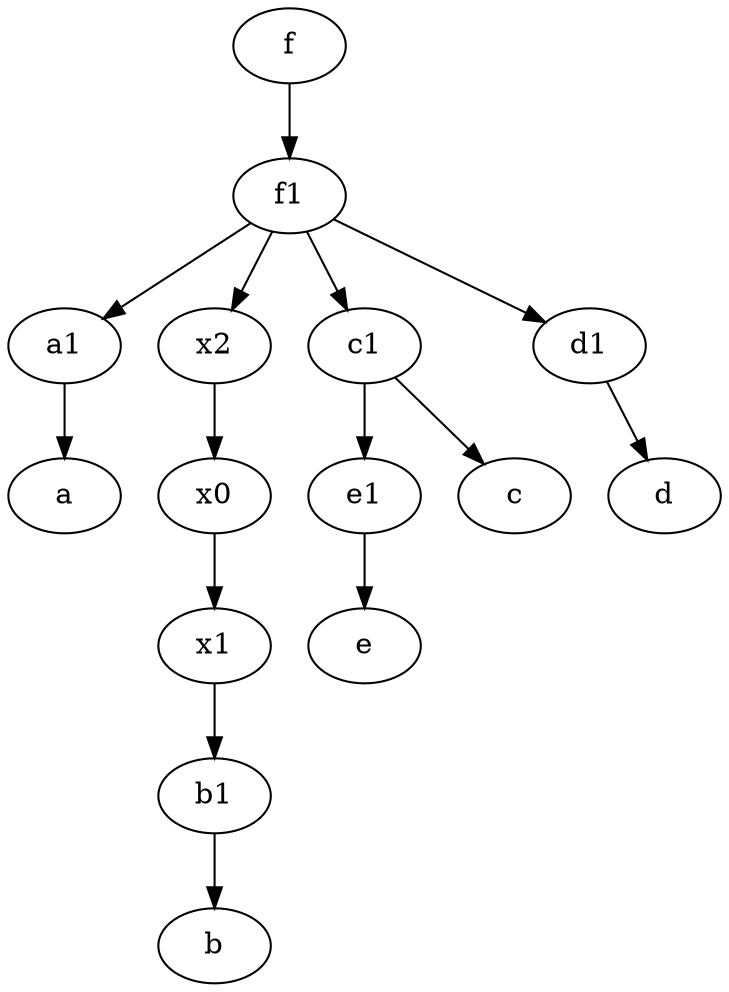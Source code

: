 digraph  {
	x1;
	f [pos="15,45!"];
	e1 [pos="25,45!"];
	a1 [pos="40,15!"];
	x2;
	x0;
	c1 [pos="30,15!"];
	b1 [pos="45,20!"];
	d1 [pos="25,30!"];
	f1;
	f1 -> d1;
	x2 -> x0;
	c1 -> e1;
	e1 -> e;
	x0 -> x1;
	a1 -> a;
	f -> f1;
	f1 -> a1;
	d1 -> d;
	b1 -> b;
	f1 -> x2;
	f1 -> c1;
	c1 -> c;
	x1 -> b1;

	}
